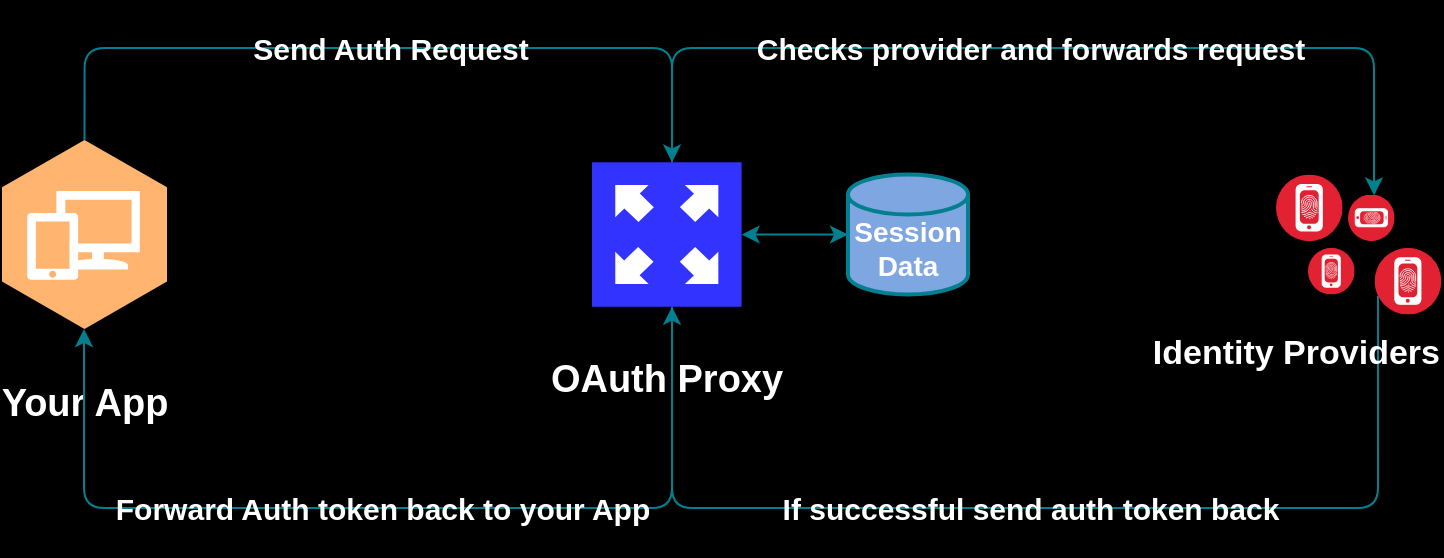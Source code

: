 <mxfile version="14.8.0" type="device"><diagram id="PdQStfY4ROAPdG1nEuWK" name="Page-1"><mxGraphModel dx="952" dy="377" grid="0" gridSize="10" guides="1" tooltips="1" connect="1" arrows="1" fold="1" page="1" pageScale="1" pageWidth="850" pageHeight="1100" background="#000000" math="0" shadow="0"><root><mxCell id="0"/><mxCell id="1" parent="0"/><mxCell id="17" value="" style="aspect=fixed;perimeter=ellipsePerimeter;html=1;align=center;shadow=0;dashed=0;fontSize=12;spacingTop=3;image;image=img/lib/ibm/security/identity_provider.svg;verticalAlign=top;labelPosition=center;verticalLabelPosition=bottom;labelBackgroundColor=#114B5F;fillColor=#F45B69;strokeColor=#028090;fontColor=#E4FDE1;" parent="1" vertex="1"><mxGeometry x="743" y="229.93" width="23.32" height="23.32" as="geometry"/></mxCell><mxCell id="11" value="&lt;p style=&quot;font-size: 15px&quot;&gt;&lt;b&gt;&lt;font color=&quot;#FFFFFF&quot;&gt;Send Auth Request&lt;/font&gt;&lt;/b&gt;&lt;/p&gt;" style="edgeStyle=orthogonalEdgeStyle;rounded=1;orthogonalLoop=1;jettySize=auto;html=1;exitX=0.5;exitY=0;exitDx=0;exitDy=0;exitPerimeter=0;labelBackgroundColor=none;strokeColor=#028090;fontColor=#E4FDE1;" parent="1" source="2" target="3" edge="1"><mxGeometry relative="1" as="geometry"><Array as="points"><mxPoint x="131" y="130"/><mxPoint x="425" y="130"/></Array></mxGeometry></mxCell><mxCell id="2" value="&lt;p style=&quot;font-size: 19px&quot;&gt;&lt;font color=&quot;#FFFFFF&quot;&gt;&lt;b&gt;&lt;font style=&quot;font-size: 19px&quot;&gt;Your App&lt;/font&gt;&lt;/b&gt;&lt;/font&gt;&lt;/p&gt;" style="outlineConnect=0;dashed=0;verticalLabelPosition=bottom;verticalAlign=top;align=center;html=1;shape=mxgraph.aws3.workspaces;gradientDirection=north;strokeColor=#028090;fontColor=#E4FDE1;fillColor=#FFB570;" parent="1" vertex="1"><mxGeometry x="90" y="176" width="82.5" height="94.5" as="geometry"/></mxCell><mxCell id="12" value="&lt;div style=&quot;font-size: 15px&quot;&gt;&lt;p&gt;&lt;b&gt;&lt;font style=&quot;font-size: 15px&quot;&gt;Checks provider and forwards request&lt;/font&gt;&lt;/b&gt;&lt;/p&gt;&lt;/div&gt;" style="edgeStyle=orthogonalEdgeStyle;rounded=1;orthogonalLoop=1;jettySize=auto;html=1;labelBackgroundColor=none;entryX=0.018;entryY=0.431;entryDx=0;entryDy=0;labelPosition=center;verticalLabelPosition=middle;align=center;verticalAlign=middle;fillColor=#F45B69;strokeColor=#028090;fontColor=#FFFFFF;entryPerimeter=0;" parent="1" source="3" target="25" edge="1"><mxGeometry x="-0.018" relative="1" as="geometry"><mxPoint x="750" y="200" as="targetPoint"/><Array as="points"><mxPoint x="425" y="130"/><mxPoint x="776" y="130"/><mxPoint x="776" y="204"/></Array><mxPoint as="offset"/></mxGeometry></mxCell><mxCell id="15" value="&lt;p style=&quot;font-size: 15px&quot; align=&quot;center&quot;&gt;&lt;b&gt;&lt;font color=&quot;#FFFFFF&quot;&gt;Forward Auth token back to your App&lt;/font&gt;&lt;/b&gt;&lt;/p&gt;" style="edgeStyle=orthogonalEdgeStyle;rounded=1;orthogonalLoop=1;jettySize=auto;html=1;labelBackgroundColor=none;verticalAlign=middle;labelPosition=center;verticalLabelPosition=middle;align=center;strokeColor=#028090;fontColor=#E4FDE1;" parent="1" source="3" target="2" edge="1"><mxGeometry x="0.017" relative="1" as="geometry"><Array as="points"><mxPoint x="425" y="360"/><mxPoint x="131" y="360"/></Array><mxPoint as="offset"/></mxGeometry></mxCell><mxCell id="3" value="&lt;div style=&quot;font-size: 19px&quot;&gt;&lt;p&gt;&lt;font color=&quot;#FFFFFF&quot;&gt;&lt;b&gt;&lt;font style=&quot;font-size: 19px&quot;&gt;OAuth Proxy&lt;/font&gt;&lt;/b&gt;&lt;/font&gt;&lt;/p&gt;&lt;/div&gt;" style="pointerEvents=1;shadow=0;dashed=0;html=1;strokeColor=none;labelPosition=center;verticalLabelPosition=bottom;verticalAlign=top;align=center;outlineConnect=0;shape=mxgraph.veeam.2d.proxy_appliance;rotation=0;gradientDirection=north;fontColor=#E4FDE1;fillColor=#3333FF;" parent="1" vertex="1"><mxGeometry x="385" y="187.18" width="74.8" height="72.15" as="geometry"/></mxCell><mxCell id="14" value="&lt;p style=&quot;font-size: 15px&quot;&gt;&lt;b&gt;&lt;span&gt;If successful send auth token back&lt;/span&gt;&lt;/b&gt;&lt;/p&gt;" style="edgeStyle=orthogonalEdgeStyle;rounded=1;orthogonalLoop=1;jettySize=auto;html=1;exitX=0;exitY=0.75;exitDx=0;exitDy=0;labelBackgroundColor=none;strokeColor=#028090;fontColor=#FFFFFF;" parent="1" source="21" target="3" edge="1"><mxGeometry relative="1" as="geometry"><mxPoint x="750" y="287.25" as="sourcePoint"/><Array as="points"><mxPoint x="778" y="360"/><mxPoint x="425" y="360"/></Array></mxGeometry></mxCell><mxCell id="19" style="edgeStyle=orthogonalEdgeStyle;rounded=1;orthogonalLoop=1;jettySize=auto;html=1;startArrow=classic;startFill=1;labelBackgroundColor=#114B5F;strokeColor=#028090;fontColor=#E4FDE1;" parent="1" source="18" target="3" edge="1"><mxGeometry relative="1" as="geometry"><mxPoint x="480" y="247" as="targetPoint"/></mxGeometry></mxCell><mxCell id="18" value="&lt;p style=&quot;font-size: 14px&quot;&gt;&lt;font color=&quot;#FFFFFF&quot;&gt;&lt;b&gt;Session Data&lt;/b&gt;&lt;/font&gt;&lt;/p&gt;" style="strokeWidth=2;html=1;shape=mxgraph.flowchart.database;whiteSpace=wrap;labelBackgroundColor=none;verticalAlign=top;labelPosition=center;verticalLabelPosition=middle;align=center;strokeColor=#028090;fontColor=#E4FDE1;fillColor=#7EA6E0;" parent="1" vertex="1"><mxGeometry x="513" y="193.25" width="60" height="60" as="geometry"/></mxCell><mxCell id="20" value="" style="aspect=fixed;perimeter=ellipsePerimeter;html=1;align=center;shadow=0;dashed=0;fontSize=12;spacingTop=3;image;image=img/lib/ibm/security/identity_provider.svg;verticalAlign=top;labelPosition=center;verticalLabelPosition=bottom;labelBackgroundColor=#114B5F;fillColor=#F45B69;strokeColor=#028090;fontColor=#E4FDE1;" parent="1" vertex="1"><mxGeometry x="727.0" y="193.25" width="33.32" height="33.32" as="geometry"/></mxCell><mxCell id="21" value="&lt;div style=&quot;font-size: 17px&quot; align=&quot;center&quot;&gt;&lt;font style=&quot;font-size: 17px&quot;&gt;&lt;span&gt;&lt;b&gt;&lt;font style=&quot;font-size: 17px&quot;&gt;Identity Providers&lt;br&gt;&lt;/font&gt;&lt;/b&gt;&lt;/span&gt;&lt;/font&gt;&lt;/div&gt;" style="aspect=fixed;perimeter=ellipsePerimeter;html=1;align=right;shadow=0;dashed=0;fontSize=12;spacingTop=3;image;image=img/lib/ibm/security/identity_provider.svg;verticalAlign=top;labelPosition=center;verticalLabelPosition=bottom;labelBackgroundColor=none;fillColor=#F45B69;strokeColor=#028090;fontColor=#FFFFFF;" parent="1" vertex="1"><mxGeometry x="776.32" y="229.93" width="33.32" height="33.32" as="geometry"/></mxCell><mxCell id="25" value="" style="aspect=fixed;perimeter=ellipsePerimeter;html=1;align=center;shadow=0;dashed=0;fontSize=12;spacingTop=3;image;image=img/lib/ibm/security/identity_provider.svg;verticalAlign=top;labelPosition=center;verticalLabelPosition=bottom;labelBackgroundColor=#114B5F;fillColor=#F45B69;strokeColor=#028090;fontColor=#E4FDE1;direction=south;" parent="1" vertex="1"><mxGeometry x="763" y="203.25" width="23.32" height="23.32" as="geometry"/></mxCell></root></mxGraphModel></diagram></mxfile>